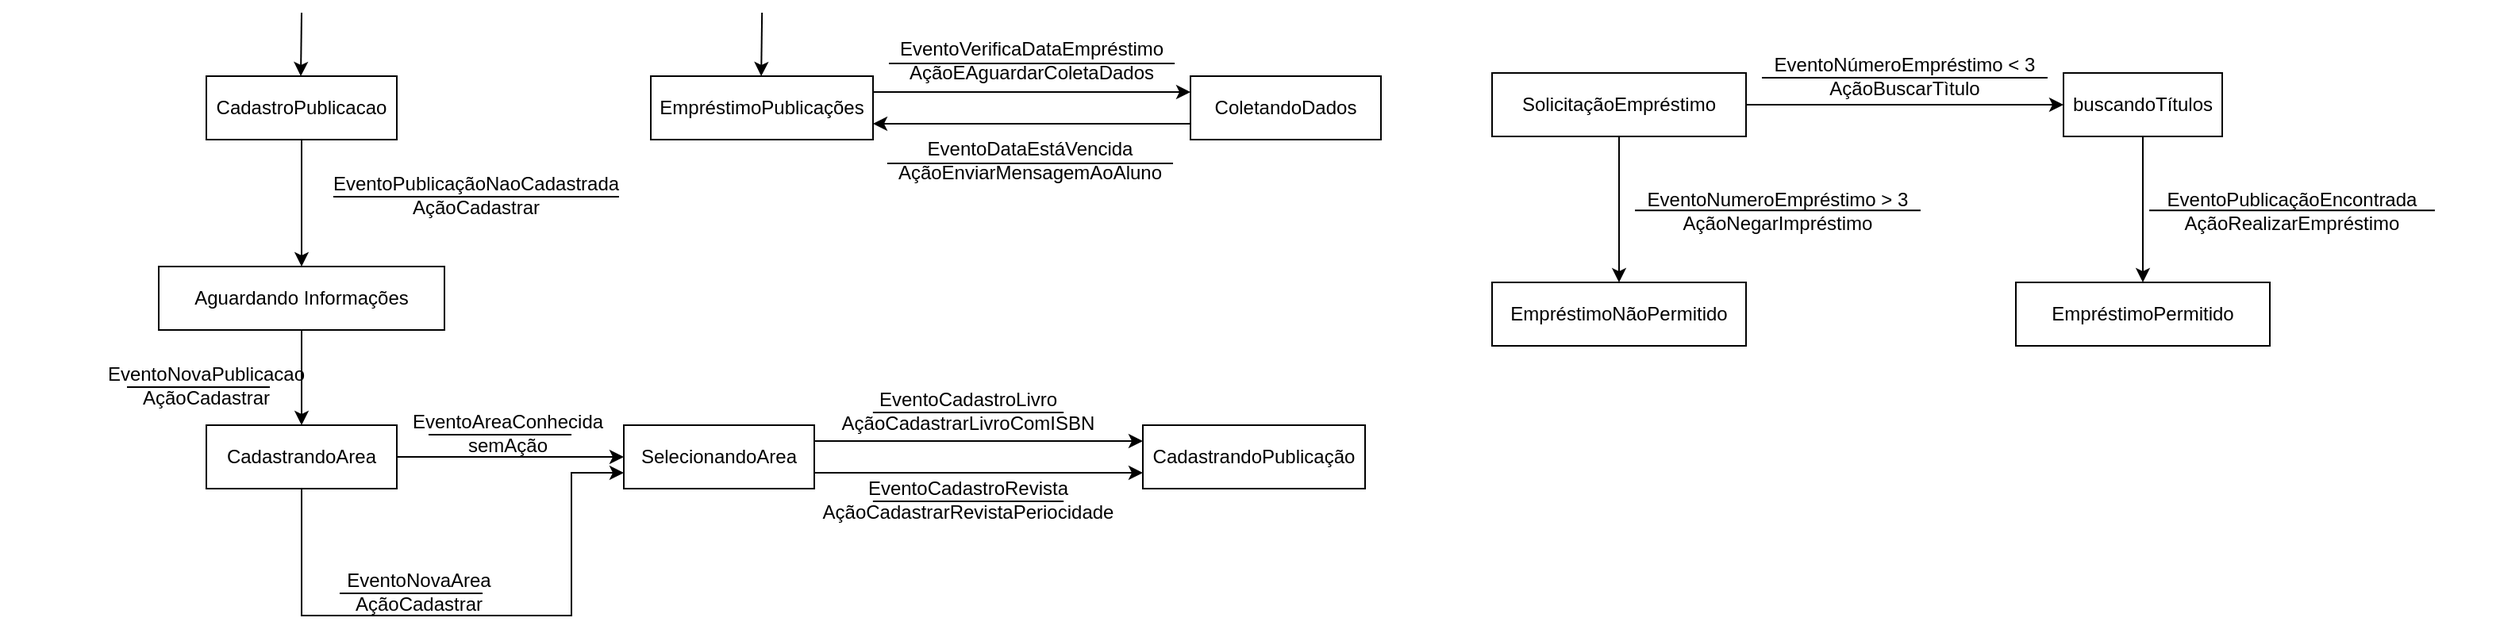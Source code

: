 <mxfile version="15.9.1" type="github">
  <diagram id="B_Kyze1z_75yRYQksSdH" name="Page-1">
    <mxGraphModel dx="680" dy="385" grid="1" gridSize="10" guides="1" tooltips="1" connect="1" arrows="1" fold="1" page="1" pageScale="1" pageWidth="827" pageHeight="1169" math="0" shadow="0">
      <root>
        <mxCell id="0" />
        <mxCell id="1" parent="0" />
        <mxCell id="ECenVt-TSsv9WHNrmQlT-5" style="edgeStyle=orthogonalEdgeStyle;rounded=0;orthogonalLoop=1;jettySize=auto;html=1;entryX=0.5;entryY=0;entryDx=0;entryDy=0;" parent="1" source="ECenVt-TSsv9WHNrmQlT-2" target="ECenVt-TSsv9WHNrmQlT-4" edge="1">
          <mxGeometry relative="1" as="geometry" />
        </mxCell>
        <mxCell id="ECenVt-TSsv9WHNrmQlT-2" value="CadastroPublicacao" style="rounded=0;whiteSpace=wrap;html=1;" parent="1" vertex="1">
          <mxGeometry x="280" y="80" width="120" height="40" as="geometry" />
        </mxCell>
        <mxCell id="ECenVt-TSsv9WHNrmQlT-3" value="" style="endArrow=classic;html=1;rounded=0;" parent="1" edge="1">
          <mxGeometry width="50" height="50" relative="1" as="geometry">
            <mxPoint x="340" y="40" as="sourcePoint" />
            <mxPoint x="339.5" y="80" as="targetPoint" />
          </mxGeometry>
        </mxCell>
        <mxCell id="xjnHRLogiP08fS3p93gv-6" style="edgeStyle=orthogonalEdgeStyle;rounded=0;orthogonalLoop=1;jettySize=auto;html=1;exitX=0.5;exitY=1;exitDx=0;exitDy=0;shadow=0;strokeColor=#000000;strokeWidth=1;entryX=0.5;entryY=0;entryDx=0;entryDy=0;" edge="1" parent="1" source="ECenVt-TSsv9WHNrmQlT-4" target="xjnHRLogiP08fS3p93gv-20">
          <mxGeometry relative="1" as="geometry">
            <mxPoint x="200" y="350" as="targetPoint" />
          </mxGeometry>
        </mxCell>
        <mxCell id="ECenVt-TSsv9WHNrmQlT-4" value="Aguardando Informações" style="rounded=0;whiteSpace=wrap;html=1;" parent="1" vertex="1">
          <mxGeometry x="250" y="200" width="180" height="40" as="geometry" />
        </mxCell>
        <mxCell id="ECenVt-TSsv9WHNrmQlT-6" value="EventoPublicaçãoNaoCadastrada&lt;br&gt;AçãoCadastrar" style="text;html=1;strokeColor=none;fillColor=none;align=center;verticalAlign=middle;whiteSpace=wrap;rounded=0;" parent="1" vertex="1">
          <mxGeometry x="320" y="130" width="260" height="50" as="geometry" />
        </mxCell>
        <mxCell id="xjnHRLogiP08fS3p93gv-2" value="" style="endArrow=none;html=1;rounded=0;entryX=0.846;entryY=1;entryDx=0;entryDy=0;entryPerimeter=0;" edge="1" parent="1">
          <mxGeometry width="50" height="50" relative="1" as="geometry">
            <mxPoint x="360" y="156" as="sourcePoint" />
            <mxPoint x="539.96" y="156" as="targetPoint" />
          </mxGeometry>
        </mxCell>
        <mxCell id="xjnHRLogiP08fS3p93gv-9" value="EventoCadastroLivro&lt;br&gt;AçãoCadastrarLivroComISBN" style="text;html=1;strokeColor=none;fillColor=none;align=center;verticalAlign=middle;whiteSpace=wrap;rounded=0;" vertex="1" parent="1">
          <mxGeometry x="630" y="266" width="260" height="50" as="geometry" />
        </mxCell>
        <mxCell id="xjnHRLogiP08fS3p93gv-10" value="" style="endArrow=none;html=1;rounded=0;entryX=0.731;entryY=0.52;entryDx=0;entryDy=0;entryPerimeter=0;exitX=0.269;exitY=0.52;exitDx=0;exitDy=0;exitPerimeter=0;" edge="1" parent="1" source="xjnHRLogiP08fS3p93gv-9" target="xjnHRLogiP08fS3p93gv-9">
          <mxGeometry width="50" height="50" relative="1" as="geometry">
            <mxPoint x="710" y="292" as="sourcePoint" />
            <mxPoint x="800" y="292" as="targetPoint" />
          </mxGeometry>
        </mxCell>
        <mxCell id="xjnHRLogiP08fS3p93gv-17" value="EventoNovaPublicacao&lt;br&gt;AçãoCadastrar" style="text;html=1;strokeColor=none;fillColor=none;align=center;verticalAlign=middle;whiteSpace=wrap;rounded=0;" vertex="1" parent="1">
          <mxGeometry x="150" y="250" width="260" height="50" as="geometry" />
        </mxCell>
        <mxCell id="xjnHRLogiP08fS3p93gv-18" value="" style="endArrow=none;html=1;rounded=0;" edge="1" parent="1">
          <mxGeometry width="50" height="50" relative="1" as="geometry">
            <mxPoint x="230" y="276" as="sourcePoint" />
            <mxPoint x="320" y="276" as="targetPoint" />
          </mxGeometry>
        </mxCell>
        <mxCell id="xjnHRLogiP08fS3p93gv-23" style="edgeStyle=orthogonalEdgeStyle;rounded=0;orthogonalLoop=1;jettySize=auto;html=1;exitX=1;exitY=0.5;exitDx=0;exitDy=0;shadow=0;strokeColor=#000000;strokeWidth=1;entryX=0;entryY=0.5;entryDx=0;entryDy=0;" edge="1" parent="1" source="xjnHRLogiP08fS3p93gv-20" target="xjnHRLogiP08fS3p93gv-25">
          <mxGeometry relative="1" as="geometry">
            <mxPoint x="520" y="320" as="targetPoint" />
          </mxGeometry>
        </mxCell>
        <mxCell id="xjnHRLogiP08fS3p93gv-24" style="edgeStyle=orthogonalEdgeStyle;rounded=0;orthogonalLoop=1;jettySize=auto;html=1;exitX=0.5;exitY=1;exitDx=0;exitDy=0;shadow=0;strokeColor=#000000;strokeWidth=1;entryX=0;entryY=0.75;entryDx=0;entryDy=0;" edge="1" parent="1" source="xjnHRLogiP08fS3p93gv-20" target="xjnHRLogiP08fS3p93gv-25">
          <mxGeometry relative="1" as="geometry">
            <mxPoint x="530" y="390" as="targetPoint" />
            <Array as="points">
              <mxPoint x="340" y="420" />
              <mxPoint x="510" y="420" />
              <mxPoint x="510" y="330" />
            </Array>
          </mxGeometry>
        </mxCell>
        <mxCell id="xjnHRLogiP08fS3p93gv-20" value="CadastrandoArea" style="rounded=0;whiteSpace=wrap;html=1;" vertex="1" parent="1">
          <mxGeometry x="280" y="300" width="120" height="40" as="geometry" />
        </mxCell>
        <mxCell id="xjnHRLogiP08fS3p93gv-22" value="CadastrandoPublicação" style="rounded=0;whiteSpace=wrap;html=1;" vertex="1" parent="1">
          <mxGeometry x="870" y="300" width="140" height="40" as="geometry" />
        </mxCell>
        <mxCell id="xjnHRLogiP08fS3p93gv-38" style="edgeStyle=orthogonalEdgeStyle;rounded=0;orthogonalLoop=1;jettySize=auto;html=1;exitX=1;exitY=0.25;exitDx=0;exitDy=0;entryX=0;entryY=0.25;entryDx=0;entryDy=0;shadow=0;strokeColor=#000000;strokeWidth=1;" edge="1" parent="1" source="xjnHRLogiP08fS3p93gv-25" target="xjnHRLogiP08fS3p93gv-22">
          <mxGeometry relative="1" as="geometry" />
        </mxCell>
        <mxCell id="xjnHRLogiP08fS3p93gv-39" style="edgeStyle=orthogonalEdgeStyle;rounded=0;orthogonalLoop=1;jettySize=auto;html=1;exitX=1;exitY=0.75;exitDx=0;exitDy=0;entryX=0;entryY=0.75;entryDx=0;entryDy=0;shadow=0;strokeColor=#000000;strokeWidth=1;" edge="1" parent="1" source="xjnHRLogiP08fS3p93gv-25" target="xjnHRLogiP08fS3p93gv-22">
          <mxGeometry relative="1" as="geometry" />
        </mxCell>
        <mxCell id="xjnHRLogiP08fS3p93gv-25" value="SelecionandoArea" style="rounded=0;whiteSpace=wrap;html=1;" vertex="1" parent="1">
          <mxGeometry x="543" y="300" width="120" height="40" as="geometry" />
        </mxCell>
        <mxCell id="xjnHRLogiP08fS3p93gv-26" value="EventoNovaArea&lt;br&gt;AçãoCadastrar" style="text;html=1;strokeColor=none;fillColor=none;align=center;verticalAlign=middle;whiteSpace=wrap;rounded=0;" vertex="1" parent="1">
          <mxGeometry x="284" y="380" width="260" height="50" as="geometry" />
        </mxCell>
        <mxCell id="xjnHRLogiP08fS3p93gv-27" value="" style="endArrow=none;html=1;rounded=0;" edge="1" parent="1">
          <mxGeometry width="50" height="50" relative="1" as="geometry">
            <mxPoint x="364" y="406" as="sourcePoint" />
            <mxPoint x="454" y="406" as="targetPoint" />
          </mxGeometry>
        </mxCell>
        <mxCell id="xjnHRLogiP08fS3p93gv-28" value="EventoAreaConhecida&lt;br&gt;semAção" style="text;html=1;strokeColor=none;fillColor=none;align=center;verticalAlign=middle;whiteSpace=wrap;rounded=0;" vertex="1" parent="1">
          <mxGeometry x="340" y="280" width="260" height="50" as="geometry" />
        </mxCell>
        <mxCell id="xjnHRLogiP08fS3p93gv-29" value="" style="endArrow=none;html=1;rounded=0;" edge="1" parent="1">
          <mxGeometry width="50" height="50" relative="1" as="geometry">
            <mxPoint x="420" y="306" as="sourcePoint" />
            <mxPoint x="510" y="306" as="targetPoint" />
          </mxGeometry>
        </mxCell>
        <mxCell id="xjnHRLogiP08fS3p93gv-32" value="EventoCadastroRevista&lt;br&gt;AçãoCadastrarRevistaPeriocidade" style="text;html=1;strokeColor=none;fillColor=none;align=center;verticalAlign=middle;whiteSpace=wrap;rounded=0;" vertex="1" parent="1">
          <mxGeometry x="630" y="322" width="260" height="50" as="geometry" />
        </mxCell>
        <mxCell id="xjnHRLogiP08fS3p93gv-33" value="" style="endArrow=none;html=1;rounded=0;entryX=0.731;entryY=0.52;entryDx=0;entryDy=0;entryPerimeter=0;exitX=0.269;exitY=0.52;exitDx=0;exitDy=0;exitPerimeter=0;" edge="1" source="xjnHRLogiP08fS3p93gv-32" target="xjnHRLogiP08fS3p93gv-32" parent="1">
          <mxGeometry width="50" height="50" relative="1" as="geometry">
            <mxPoint x="710" y="386" as="sourcePoint" />
            <mxPoint x="800" y="386" as="targetPoint" />
          </mxGeometry>
        </mxCell>
        <mxCell id="xjnHRLogiP08fS3p93gv-50" style="edgeStyle=orthogonalEdgeStyle;rounded=0;orthogonalLoop=1;jettySize=auto;html=1;exitX=1;exitY=0.25;exitDx=0;exitDy=0;entryX=0;entryY=0.25;entryDx=0;entryDy=0;shadow=0;strokeColor=#000000;strokeWidth=1;" edge="1" parent="1" source="xjnHRLogiP08fS3p93gv-43" target="xjnHRLogiP08fS3p93gv-44">
          <mxGeometry relative="1" as="geometry" />
        </mxCell>
        <mxCell id="xjnHRLogiP08fS3p93gv-43" value="EmpréstimoPublicações" style="rounded=0;whiteSpace=wrap;html=1;" vertex="1" parent="1">
          <mxGeometry x="560" y="80" width="140" height="40" as="geometry" />
        </mxCell>
        <mxCell id="xjnHRLogiP08fS3p93gv-51" style="edgeStyle=orthogonalEdgeStyle;rounded=0;orthogonalLoop=1;jettySize=auto;html=1;exitX=0;exitY=0.75;exitDx=0;exitDy=0;entryX=1;entryY=0.75;entryDx=0;entryDy=0;shadow=0;strokeColor=#000000;strokeWidth=1;" edge="1" parent="1" source="xjnHRLogiP08fS3p93gv-44" target="xjnHRLogiP08fS3p93gv-43">
          <mxGeometry relative="1" as="geometry" />
        </mxCell>
        <mxCell id="xjnHRLogiP08fS3p93gv-44" value="ColetandoDados" style="rounded=0;whiteSpace=wrap;html=1;" vertex="1" parent="1">
          <mxGeometry x="900" y="80" width="120" height="40" as="geometry" />
        </mxCell>
        <mxCell id="xjnHRLogiP08fS3p93gv-45" value="EventoVerificaDataEmpréstimo&lt;br&gt;AçãoEAguardarColetaDados" style="text;html=1;strokeColor=none;fillColor=none;align=center;verticalAlign=middle;whiteSpace=wrap;rounded=0;" vertex="1" parent="1">
          <mxGeometry x="690" y="55" width="220" height="30" as="geometry" />
        </mxCell>
        <mxCell id="xjnHRLogiP08fS3p93gv-46" value="" style="endArrow=none;html=1;rounded=0;shadow=0;strokeColor=#000000;strokeWidth=1;" edge="1" parent="1">
          <mxGeometry width="50" height="50" relative="1" as="geometry">
            <mxPoint x="890" y="72" as="sourcePoint" />
            <mxPoint x="710" y="72" as="targetPoint" />
          </mxGeometry>
        </mxCell>
        <mxCell id="xjnHRLogiP08fS3p93gv-52" value="EventoDataEstáVencida&lt;br&gt;AçãoEnviarMensagemAoAluno" style="text;html=1;strokeColor=none;fillColor=none;align=center;verticalAlign=middle;whiteSpace=wrap;rounded=0;" vertex="1" parent="1">
          <mxGeometry x="689" y="118" width="220" height="30" as="geometry" />
        </mxCell>
        <mxCell id="xjnHRLogiP08fS3p93gv-53" value="" style="endArrow=none;html=1;rounded=0;shadow=0;strokeColor=#000000;strokeWidth=1;" edge="1" parent="1">
          <mxGeometry width="50" height="50" relative="1" as="geometry">
            <mxPoint x="889" y="135" as="sourcePoint" />
            <mxPoint x="709" y="135" as="targetPoint" />
          </mxGeometry>
        </mxCell>
        <mxCell id="xjnHRLogiP08fS3p93gv-55" value="" style="endArrow=classic;html=1;rounded=0;" edge="1" parent="1">
          <mxGeometry width="50" height="50" relative="1" as="geometry">
            <mxPoint x="630.08" y="40" as="sourcePoint" />
            <mxPoint x="629.58" y="80" as="targetPoint" />
          </mxGeometry>
        </mxCell>
        <mxCell id="xjnHRLogiP08fS3p93gv-61" style="edgeStyle=orthogonalEdgeStyle;rounded=0;orthogonalLoop=1;jettySize=auto;html=1;exitX=1;exitY=0.5;exitDx=0;exitDy=0;shadow=0;strokeColor=#000000;strokeWidth=1;entryX=0;entryY=0.5;entryDx=0;entryDy=0;" edge="1" parent="1" source="xjnHRLogiP08fS3p93gv-56" target="xjnHRLogiP08fS3p93gv-62">
          <mxGeometry relative="1" as="geometry">
            <mxPoint x="1490" y="98" as="targetPoint" />
          </mxGeometry>
        </mxCell>
        <mxCell id="xjnHRLogiP08fS3p93gv-64" value="" style="edgeStyle=orthogonalEdgeStyle;rounded=0;orthogonalLoop=1;jettySize=auto;html=1;shadow=0;strokeColor=#000000;strokeWidth=1;" edge="1" parent="1" source="xjnHRLogiP08fS3p93gv-56" target="xjnHRLogiP08fS3p93gv-63">
          <mxGeometry relative="1" as="geometry" />
        </mxCell>
        <mxCell id="xjnHRLogiP08fS3p93gv-56" value="SolicitaçãoEmpréstimo" style="rounded=0;whiteSpace=wrap;html=1;" vertex="1" parent="1">
          <mxGeometry x="1090" y="78" width="160" height="40" as="geometry" />
        </mxCell>
        <mxCell id="xjnHRLogiP08fS3p93gv-57" value="EventoNúmeroEmpréstimo &amp;lt; 3&lt;br&gt;AçãoBuscarTìtulo" style="text;html=1;strokeColor=none;fillColor=none;align=center;verticalAlign=middle;whiteSpace=wrap;rounded=0;" vertex="1" parent="1">
          <mxGeometry x="1220" y="55" width="260" height="50" as="geometry" />
        </mxCell>
        <mxCell id="xjnHRLogiP08fS3p93gv-58" value="" style="endArrow=none;html=1;rounded=0;entryX=0.846;entryY=1;entryDx=0;entryDy=0;entryPerimeter=0;" edge="1" parent="1">
          <mxGeometry width="50" height="50" relative="1" as="geometry">
            <mxPoint x="1260" y="81" as="sourcePoint" />
            <mxPoint x="1439.96" y="81" as="targetPoint" />
          </mxGeometry>
        </mxCell>
        <mxCell id="xjnHRLogiP08fS3p93gv-70" style="edgeStyle=orthogonalEdgeStyle;rounded=0;orthogonalLoop=1;jettySize=auto;html=1;exitX=0.5;exitY=1;exitDx=0;exitDy=0;shadow=0;strokeColor=#000000;strokeWidth=1;entryX=0.5;entryY=0;entryDx=0;entryDy=0;" edge="1" parent="1" source="xjnHRLogiP08fS3p93gv-62" target="xjnHRLogiP08fS3p93gv-71">
          <mxGeometry relative="1" as="geometry">
            <mxPoint x="1500" y="230" as="targetPoint" />
          </mxGeometry>
        </mxCell>
        <mxCell id="xjnHRLogiP08fS3p93gv-62" value="buscandoTítulos" style="rounded=0;whiteSpace=wrap;html=1;" vertex="1" parent="1">
          <mxGeometry x="1450" y="78" width="100" height="40" as="geometry" />
        </mxCell>
        <mxCell id="xjnHRLogiP08fS3p93gv-63" value="EmpréstimoNãoPermitido" style="rounded=0;whiteSpace=wrap;html=1;" vertex="1" parent="1">
          <mxGeometry x="1090" y="210" width="160" height="40" as="geometry" />
        </mxCell>
        <mxCell id="xjnHRLogiP08fS3p93gv-65" value="" style="endArrow=none;html=1;rounded=0;entryX=0.846;entryY=1;entryDx=0;entryDy=0;entryPerimeter=0;" edge="1" parent="1">
          <mxGeometry width="50" height="50" relative="1" as="geometry">
            <mxPoint x="1180.02" y="164.58" as="sourcePoint" />
            <mxPoint x="1359.98" y="164.58" as="targetPoint" />
          </mxGeometry>
        </mxCell>
        <mxCell id="xjnHRLogiP08fS3p93gv-66" value="EventoNumeroEmpréstimo &amp;gt; 3&lt;br&gt;AçãoNegarImpréstimo" style="text;html=1;strokeColor=none;fillColor=none;align=center;verticalAlign=middle;whiteSpace=wrap;rounded=0;" vertex="1" parent="1">
          <mxGeometry x="1140" y="140" width="260" height="50" as="geometry" />
        </mxCell>
        <mxCell id="xjnHRLogiP08fS3p93gv-67" value="" style="endArrow=none;html=1;rounded=0;entryX=0.846;entryY=1;entryDx=0;entryDy=0;entryPerimeter=0;" edge="1" parent="1">
          <mxGeometry width="50" height="50" relative="1" as="geometry">
            <mxPoint x="1504.02" y="164.58" as="sourcePoint" />
            <mxPoint x="1683.98" y="164.58" as="targetPoint" />
          </mxGeometry>
        </mxCell>
        <mxCell id="xjnHRLogiP08fS3p93gv-68" value="EventoPublicaçãoEncontrada&lt;br&gt;AçãoRealizarEmpréstimo" style="text;html=1;strokeColor=none;fillColor=none;align=center;verticalAlign=middle;whiteSpace=wrap;rounded=0;" vertex="1" parent="1">
          <mxGeometry x="1464" y="140" width="260" height="50" as="geometry" />
        </mxCell>
        <mxCell id="xjnHRLogiP08fS3p93gv-71" value="EmpréstimoPermitido" style="rounded=0;whiteSpace=wrap;html=1;" vertex="1" parent="1">
          <mxGeometry x="1420" y="210" width="160" height="40" as="geometry" />
        </mxCell>
      </root>
    </mxGraphModel>
  </diagram>
</mxfile>
